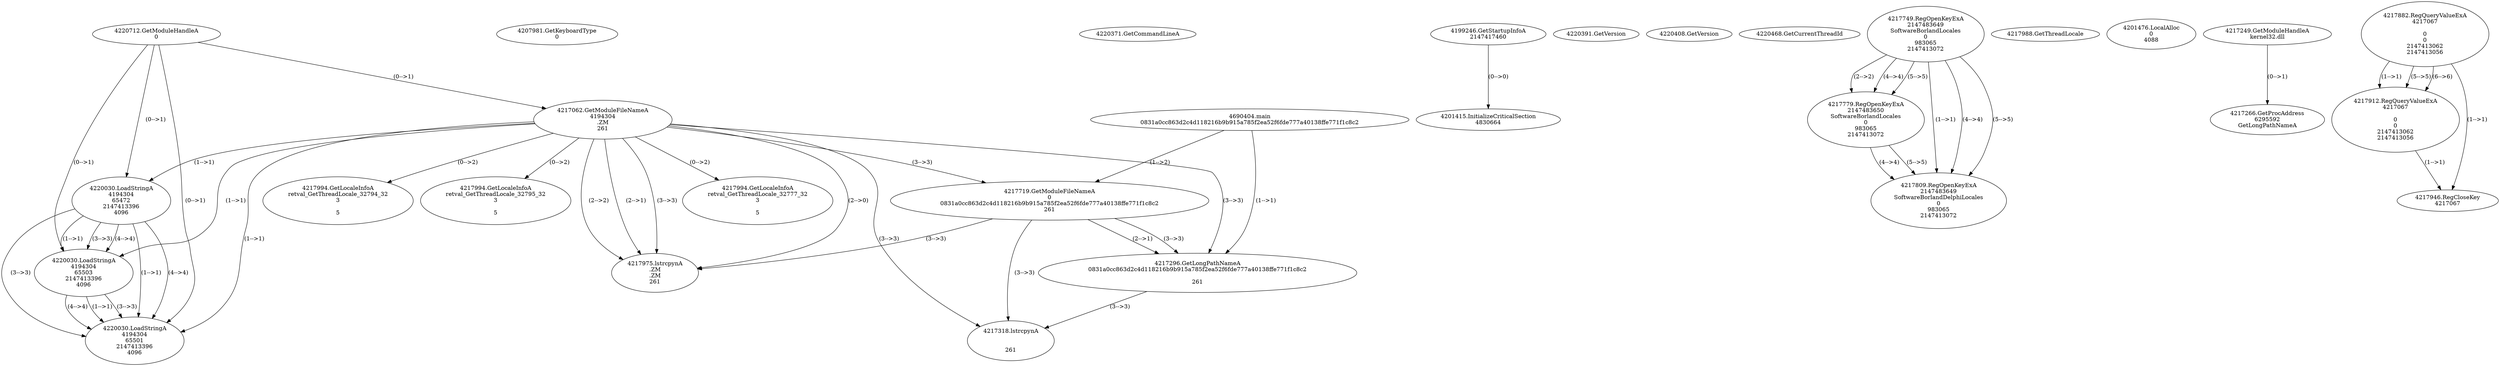 // Global SCDG with merge call
digraph {
	0 [label="4690404.main
0831a0cc863d2c4d118216b9b915a785f2ea52f6fde777a40138ffe771f1c8c2"]
	1 [label="4220712.GetModuleHandleA
0"]
	2 [label="4207981.GetKeyboardType
0"]
	3 [label="4220371.GetCommandLineA
"]
	4 [label="4199246.GetStartupInfoA
2147417460"]
	5 [label="4220391.GetVersion
"]
	6 [label="4220408.GetVersion
"]
	7 [label="4220468.GetCurrentThreadId
"]
	8 [label="4217062.GetModuleFileNameA
4194304
.ZM
261"]
	1 -> 8 [label="(0-->1)"]
	9 [label="4217719.GetModuleFileNameA
0
0831a0cc863d2c4d118216b9b915a785f2ea52f6fde777a40138ffe771f1c8c2
261"]
	0 -> 9 [label="(1-->2)"]
	8 -> 9 [label="(3-->3)"]
	10 [label="4217749.RegOpenKeyExA
2147483649
Software\Borland\Locales
0
983065
2147413072"]
	11 [label="4217779.RegOpenKeyExA
2147483650
Software\Borland\Locales
0
983065
2147413072"]
	10 -> 11 [label="(2-->2)"]
	10 -> 11 [label="(4-->4)"]
	10 -> 11 [label="(5-->5)"]
	12 [label="4217809.RegOpenKeyExA
2147483649
Software\Borland\Delphi\Locales
0
983065
2147413072"]
	10 -> 12 [label="(1-->1)"]
	10 -> 12 [label="(4-->4)"]
	11 -> 12 [label="(4-->4)"]
	10 -> 12 [label="(5-->5)"]
	11 -> 12 [label="(5-->5)"]
	13 [label="4217975.lstrcpynA
.ZM
.ZM
261"]
	8 -> 13 [label="(2-->1)"]
	8 -> 13 [label="(2-->2)"]
	8 -> 13 [label="(3-->3)"]
	9 -> 13 [label="(3-->3)"]
	8 -> 13 [label="(2-->0)"]
	14 [label="4217988.GetThreadLocale
"]
	15 [label="4217994.GetLocaleInfoA
retval_GetThreadLocale_32777_32
3

5"]
	8 -> 15 [label="(0-->2)"]
	16 [label="4220030.LoadStringA
4194304
65472
2147413396
4096"]
	1 -> 16 [label="(0-->1)"]
	8 -> 16 [label="(1-->1)"]
	17 [label="4201415.InitializeCriticalSection
4830664"]
	4 -> 17 [label="(0-->0)"]
	18 [label="4201476.LocalAlloc
0
4088"]
	19 [label="4220030.LoadStringA
4194304
65503
2147413396
4096"]
	1 -> 19 [label="(0-->1)"]
	8 -> 19 [label="(1-->1)"]
	16 -> 19 [label="(1-->1)"]
	16 -> 19 [label="(3-->3)"]
	16 -> 19 [label="(4-->4)"]
	20 [label="4220030.LoadStringA
4194304
65501
2147413396
4096"]
	1 -> 20 [label="(0-->1)"]
	8 -> 20 [label="(1-->1)"]
	16 -> 20 [label="(1-->1)"]
	19 -> 20 [label="(1-->1)"]
	16 -> 20 [label="(3-->3)"]
	19 -> 20 [label="(3-->3)"]
	16 -> 20 [label="(4-->4)"]
	19 -> 20 [label="(4-->4)"]
	21 [label="4217249.GetModuleHandleA
kernel32.dll"]
	22 [label="4217266.GetProcAddress
6295592
GetLongPathNameA"]
	21 -> 22 [label="(0-->1)"]
	23 [label="4217296.GetLongPathNameA
0831a0cc863d2c4d118216b9b915a785f2ea52f6fde777a40138ffe771f1c8c2

261"]
	0 -> 23 [label="(1-->1)"]
	9 -> 23 [label="(2-->1)"]
	8 -> 23 [label="(3-->3)"]
	9 -> 23 [label="(3-->3)"]
	24 [label="4217318.lstrcpynA


261"]
	8 -> 24 [label="(3-->3)"]
	9 -> 24 [label="(3-->3)"]
	23 -> 24 [label="(3-->3)"]
	25 [label="4217882.RegQueryValueExA
4217067

0
0
2147413062
2147413056"]
	26 [label="4217912.RegQueryValueExA
4217067

0
0
2147413062
2147413056"]
	25 -> 26 [label="(1-->1)"]
	25 -> 26 [label="(5-->5)"]
	25 -> 26 [label="(6-->6)"]
	27 [label="4217946.RegCloseKey
4217067"]
	25 -> 27 [label="(1-->1)"]
	26 -> 27 [label="(1-->1)"]
	28 [label="4217994.GetLocaleInfoA
retval_GetThreadLocale_32794_32
3

5"]
	8 -> 28 [label="(0-->2)"]
	29 [label="4217994.GetLocaleInfoA
retval_GetThreadLocale_32795_32
3

5"]
	8 -> 29 [label="(0-->2)"]
}
